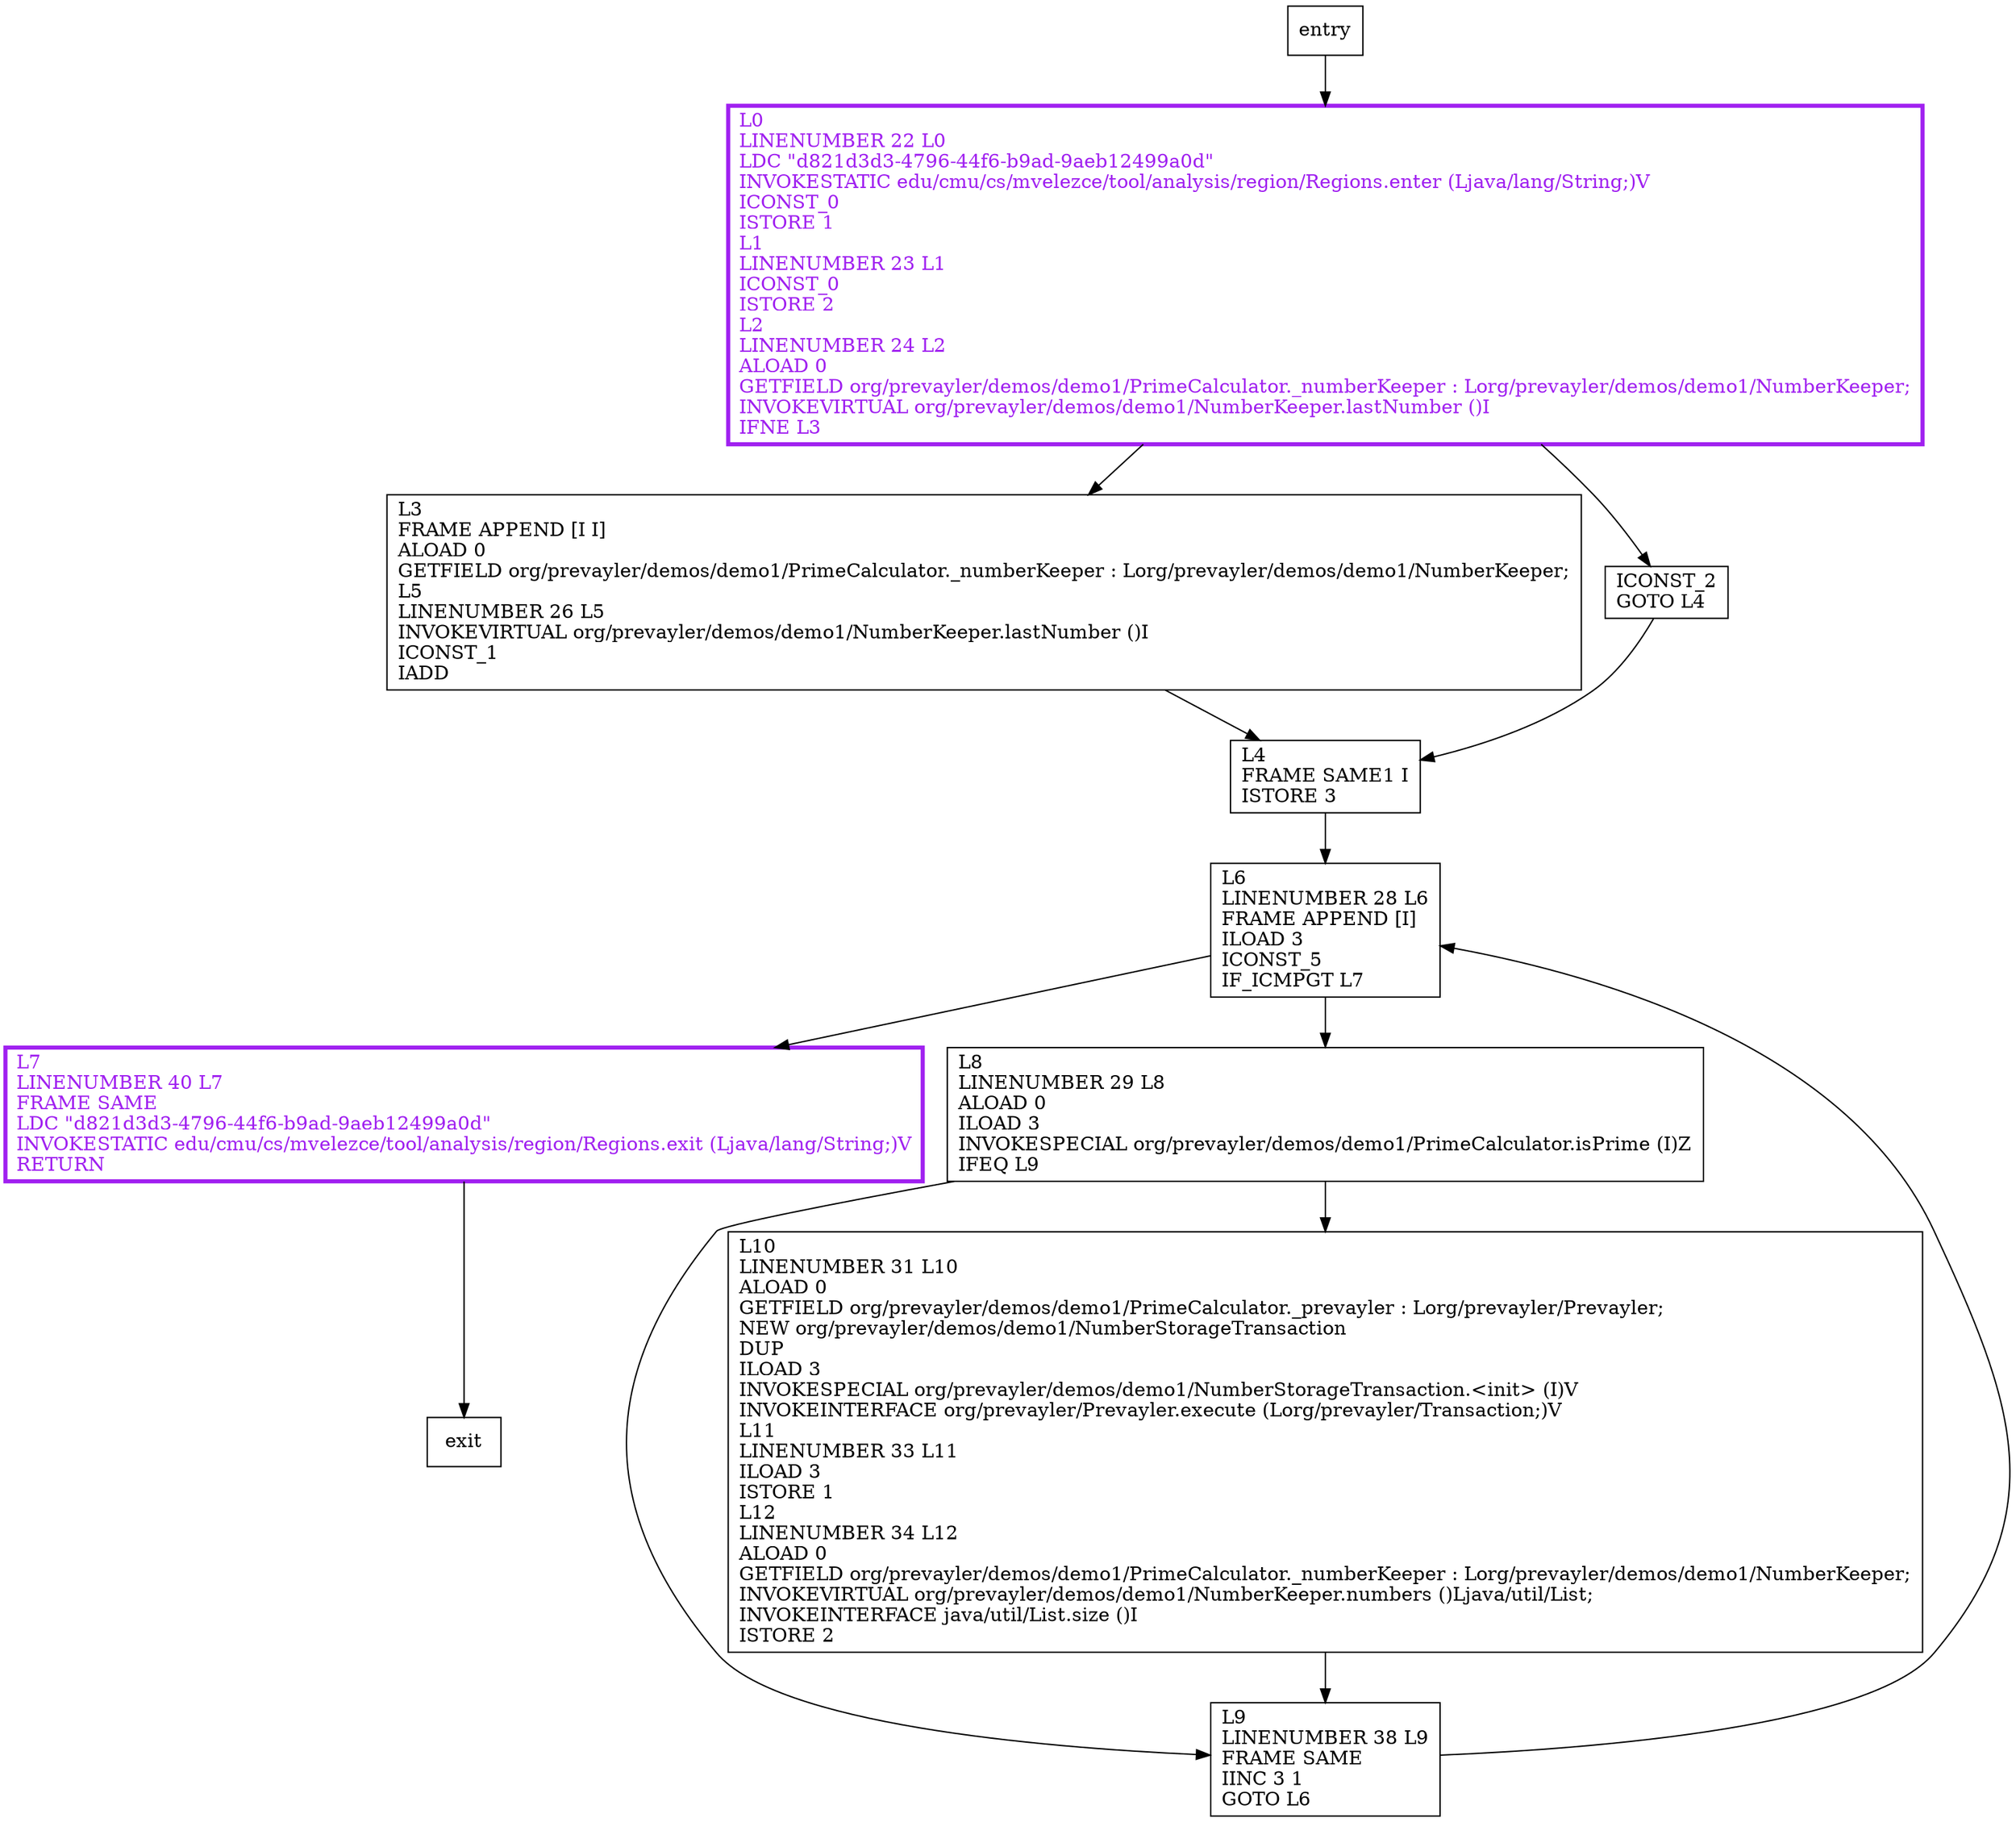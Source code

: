 digraph start {
node [shape=record];
280164607 [label="L4\lFRAME SAME1 I\lISTORE 3\l"];
601211928 [label="L6\lLINENUMBER 28 L6\lFRAME APPEND [I]\lILOAD 3\lICONST_5\lIF_ICMPGT L7\l"];
809494876 [label="L3\lFRAME APPEND [I I]\lALOAD 0\lGETFIELD org/prevayler/demos/demo1/PrimeCalculator._numberKeeper : Lorg/prevayler/demos/demo1/NumberKeeper;\lL5\lLINENUMBER 26 L5\lINVOKEVIRTUAL org/prevayler/demos/demo1/NumberKeeper.lastNumber ()I\lICONST_1\lIADD\l"];
1789635767 [label="L7\lLINENUMBER 40 L7\lFRAME SAME\lLDC \"d821d3d3-4796-44f6-b9ad-9aeb12499a0d\"\lINVOKESTATIC edu/cmu/cs/mvelezce/tool/analysis/region/Regions.exit (Ljava/lang/String;)V\lRETURN\l"];
333347770 [label="L9\lLINENUMBER 38 L9\lFRAME SAME\lIINC 3 1\lGOTO L6\l"];
621927863 [label="L8\lLINENUMBER 29 L8\lALOAD 0\lILOAD 3\lINVOKESPECIAL org/prevayler/demos/demo1/PrimeCalculator.isPrime (I)Z\lIFEQ L9\l"];
956853611 [label="L0\lLINENUMBER 22 L0\lLDC \"d821d3d3-4796-44f6-b9ad-9aeb12499a0d\"\lINVOKESTATIC edu/cmu/cs/mvelezce/tool/analysis/region/Regions.enter (Ljava/lang/String;)V\lICONST_0\lISTORE 1\lL1\lLINENUMBER 23 L1\lICONST_0\lISTORE 2\lL2\lLINENUMBER 24 L2\lALOAD 0\lGETFIELD org/prevayler/demos/demo1/PrimeCalculator._numberKeeper : Lorg/prevayler/demos/demo1/NumberKeeper;\lINVOKEVIRTUAL org/prevayler/demos/demo1/NumberKeeper.lastNumber ()I\lIFNE L3\l"];
338431038 [label="L10\lLINENUMBER 31 L10\lALOAD 0\lGETFIELD org/prevayler/demos/demo1/PrimeCalculator._prevayler : Lorg/prevayler/Prevayler;\lNEW org/prevayler/demos/demo1/NumberStorageTransaction\lDUP\lILOAD 3\lINVOKESPECIAL org/prevayler/demos/demo1/NumberStorageTransaction.\<init\> (I)V\lINVOKEINTERFACE org/prevayler/Prevayler.execute (Lorg/prevayler/Transaction;)V\lL11\lLINENUMBER 33 L11\lILOAD 3\lISTORE 1\lL12\lLINENUMBER 34 L12\lALOAD 0\lGETFIELD org/prevayler/demos/demo1/PrimeCalculator._numberKeeper : Lorg/prevayler/demos/demo1/NumberKeeper;\lINVOKEVIRTUAL org/prevayler/demos/demo1/NumberKeeper.numbers ()Ljava/util/List;\lINVOKEINTERFACE java/util/List.size ()I\lISTORE 2\l"];
555936612 [label="ICONST_2\lGOTO L4\l"];
entry;
exit;
entry -> 956853611;
280164607 -> 601211928;
601211928 -> 1789635767;
601211928 -> 621927863;
809494876 -> 280164607;
1789635767 -> exit;
333347770 -> 601211928;
621927863 -> 333347770;
621927863 -> 338431038;
956853611 -> 809494876;
956853611 -> 555936612;
338431038 -> 333347770;
555936612 -> 280164607;
1789635767[fontcolor="purple", penwidth=3, color="purple"];
956853611[fontcolor="purple", penwidth=3, color="purple"];
}
